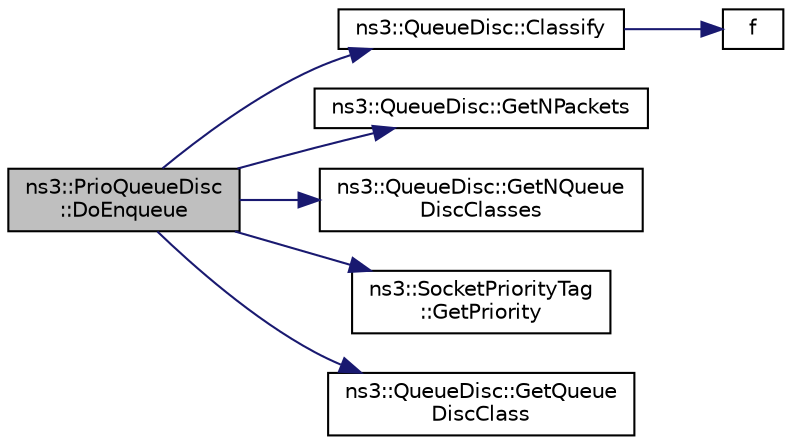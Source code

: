 digraph "ns3::PrioQueueDisc::DoEnqueue"
{
 // LATEX_PDF_SIZE
  edge [fontname="Helvetica",fontsize="10",labelfontname="Helvetica",labelfontsize="10"];
  node [fontname="Helvetica",fontsize="10",shape=record];
  rankdir="LR";
  Node1 [label="ns3::PrioQueueDisc\l::DoEnqueue",height=0.2,width=0.4,color="black", fillcolor="grey75", style="filled", fontcolor="black",tooltip="This function actually enqueues a packet into the queue disc."];
  Node1 -> Node2 [color="midnightblue",fontsize="10",style="solid",fontname="Helvetica"];
  Node2 [label="ns3::QueueDisc::Classify",height=0.2,width=0.4,color="black", fillcolor="white", style="filled",URL="$classns3_1_1_queue_disc.html#a560004f3fbca4e2cb9938fa3938f4be3",tooltip="Classify a packet by calling the packet filters, one at a time, until either a filter able to classif..."];
  Node2 -> Node3 [color="midnightblue",fontsize="10",style="solid",fontname="Helvetica"];
  Node3 [label="f",height=0.2,width=0.4,color="black", fillcolor="white", style="filled",URL="$80211b_8c.html#ae7ffc1a8f84fa47a0812b2f2b9627132",tooltip=" "];
  Node1 -> Node4 [color="midnightblue",fontsize="10",style="solid",fontname="Helvetica"];
  Node4 [label="ns3::QueueDisc::GetNPackets",height=0.2,width=0.4,color="black", fillcolor="white", style="filled",URL="$classns3_1_1_queue_disc.html#a9b5a4899a463e6a926b18c2bf7f71d00",tooltip="Get the number of packets stored by the queue disc."];
  Node1 -> Node5 [color="midnightblue",fontsize="10",style="solid",fontname="Helvetica"];
  Node5 [label="ns3::QueueDisc::GetNQueue\lDiscClasses",height=0.2,width=0.4,color="black", fillcolor="white", style="filled",URL="$classns3_1_1_queue_disc.html#aa43972223ab0ed4f1057f96f8e348ddf",tooltip="Get the number of queue disc classes."];
  Node1 -> Node6 [color="midnightblue",fontsize="10",style="solid",fontname="Helvetica"];
  Node6 [label="ns3::SocketPriorityTag\l::GetPriority",height=0.2,width=0.4,color="black", fillcolor="white", style="filled",URL="$classns3_1_1_socket_priority_tag.html#a1d256d4ad07bc839ae401bd64f9d8420",tooltip="Get the tag's priority."];
  Node1 -> Node7 [color="midnightblue",fontsize="10",style="solid",fontname="Helvetica"];
  Node7 [label="ns3::QueueDisc::GetQueue\lDiscClass",height=0.2,width=0.4,color="black", fillcolor="white", style="filled",URL="$classns3_1_1_queue_disc.html#aa41e320ffec30464ab594f5f8cc21780",tooltip="Get the i-th queue disc class."];
}
